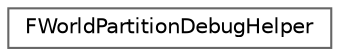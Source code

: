 digraph "Graphical Class Hierarchy"
{
 // INTERACTIVE_SVG=YES
 // LATEX_PDF_SIZE
  bgcolor="transparent";
  edge [fontname=Helvetica,fontsize=10,labelfontname=Helvetica,labelfontsize=10];
  node [fontname=Helvetica,fontsize=10,shape=box,height=0.2,width=0.4];
  rankdir="LR";
  Node0 [id="Node000000",label="FWorldPartitionDebugHelper",height=0.2,width=0.4,color="grey40", fillcolor="white", style="filled",URL="$dd/d73/classFWorldPartitionDebugHelper.html",tooltip=" "];
}
